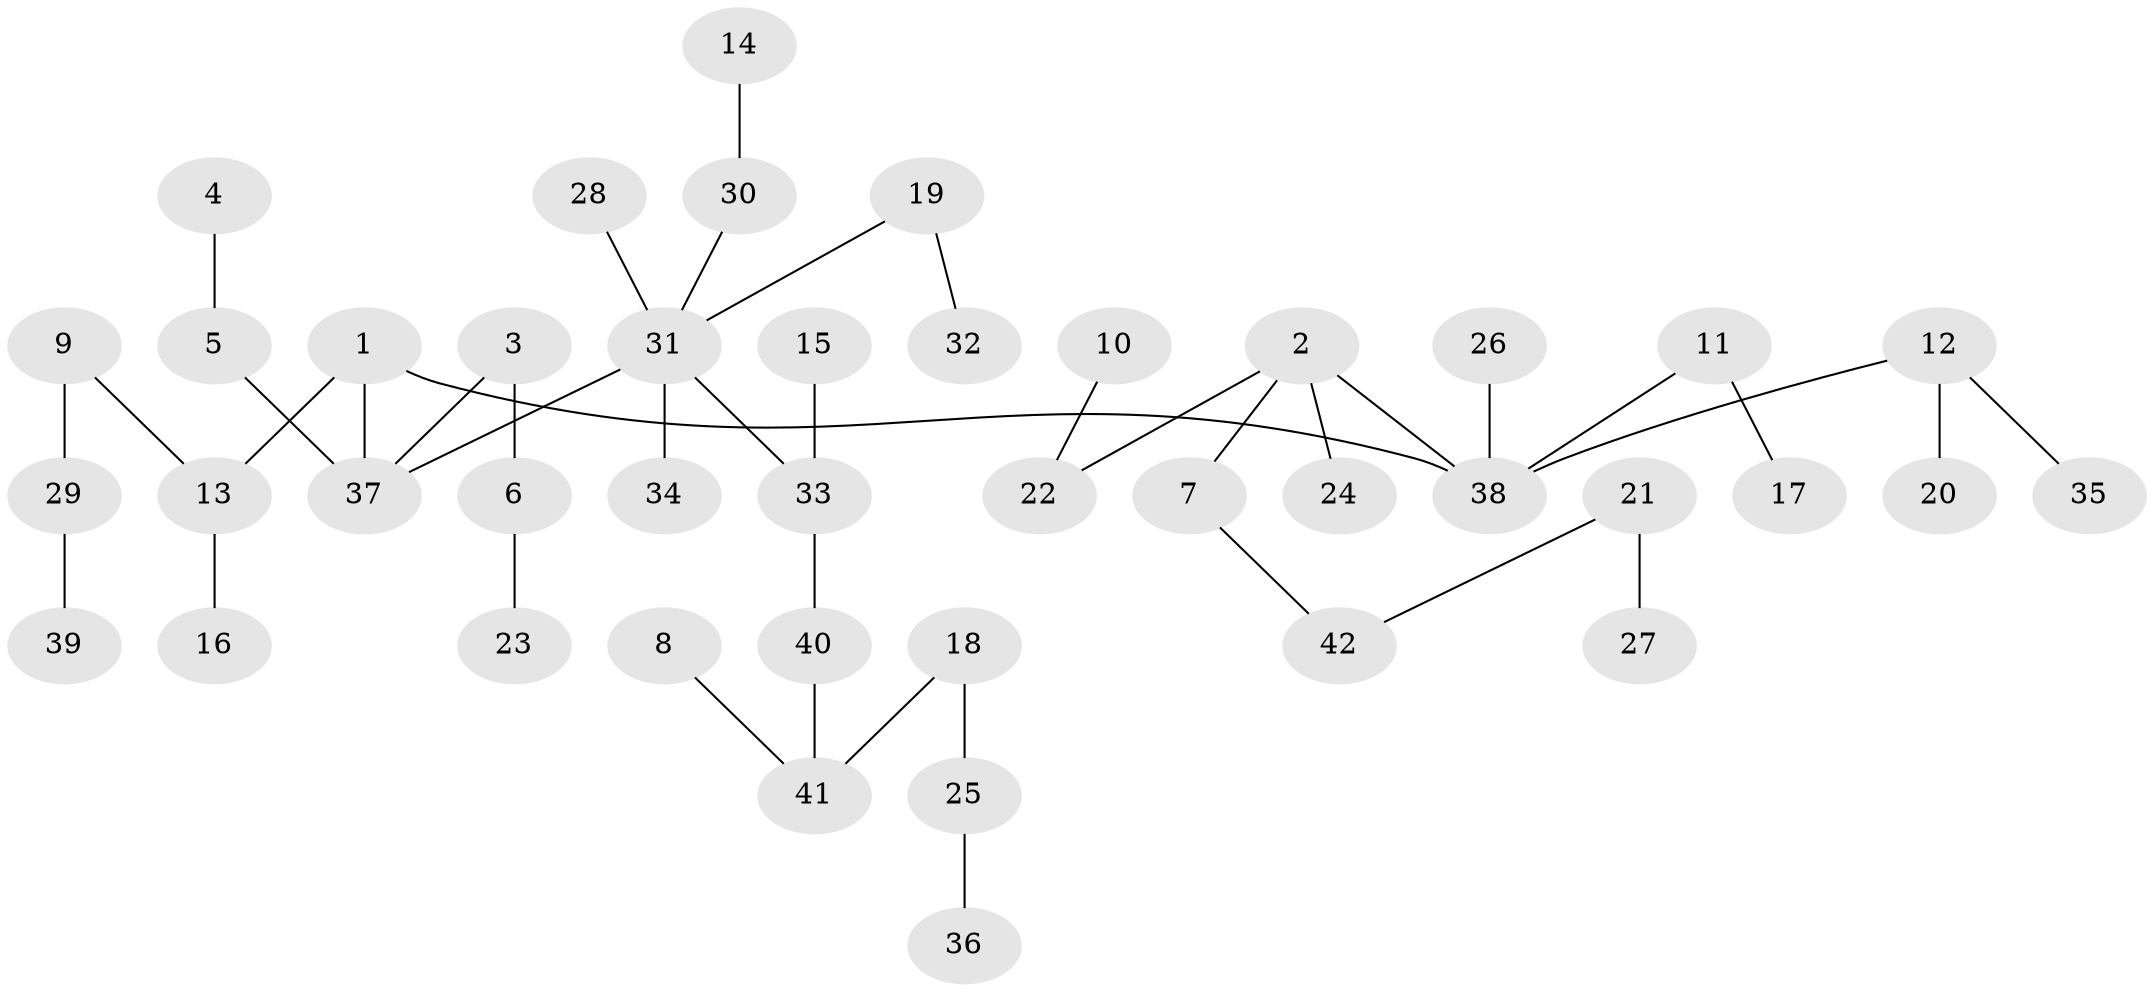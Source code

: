 // original degree distribution, {6: 0.023809523809523808, 3: 0.19047619047619047, 4: 0.05952380952380952, 8: 0.011904761904761904, 2: 0.21428571428571427, 1: 0.5}
// Generated by graph-tools (version 1.1) at 2025/02/03/09/25 03:02:22]
// undirected, 42 vertices, 41 edges
graph export_dot {
graph [start="1"]
  node [color=gray90,style=filled];
  1;
  2;
  3;
  4;
  5;
  6;
  7;
  8;
  9;
  10;
  11;
  12;
  13;
  14;
  15;
  16;
  17;
  18;
  19;
  20;
  21;
  22;
  23;
  24;
  25;
  26;
  27;
  28;
  29;
  30;
  31;
  32;
  33;
  34;
  35;
  36;
  37;
  38;
  39;
  40;
  41;
  42;
  1 -- 13 [weight=1.0];
  1 -- 37 [weight=1.0];
  1 -- 38 [weight=1.0];
  2 -- 7 [weight=1.0];
  2 -- 22 [weight=1.0];
  2 -- 24 [weight=1.0];
  2 -- 38 [weight=1.0];
  3 -- 6 [weight=1.0];
  3 -- 37 [weight=1.0];
  4 -- 5 [weight=1.0];
  5 -- 37 [weight=1.0];
  6 -- 23 [weight=1.0];
  7 -- 42 [weight=1.0];
  8 -- 41 [weight=1.0];
  9 -- 13 [weight=1.0];
  9 -- 29 [weight=1.0];
  10 -- 22 [weight=1.0];
  11 -- 17 [weight=1.0];
  11 -- 38 [weight=1.0];
  12 -- 20 [weight=1.0];
  12 -- 35 [weight=1.0];
  12 -- 38 [weight=1.0];
  13 -- 16 [weight=1.0];
  14 -- 30 [weight=1.0];
  15 -- 33 [weight=1.0];
  18 -- 25 [weight=1.0];
  18 -- 41 [weight=1.0];
  19 -- 31 [weight=1.0];
  19 -- 32 [weight=1.0];
  21 -- 27 [weight=1.0];
  21 -- 42 [weight=1.0];
  25 -- 36 [weight=1.0];
  26 -- 38 [weight=1.0];
  28 -- 31 [weight=1.0];
  29 -- 39 [weight=1.0];
  30 -- 31 [weight=1.0];
  31 -- 33 [weight=1.0];
  31 -- 34 [weight=1.0];
  31 -- 37 [weight=1.0];
  33 -- 40 [weight=1.0];
  40 -- 41 [weight=1.0];
}
